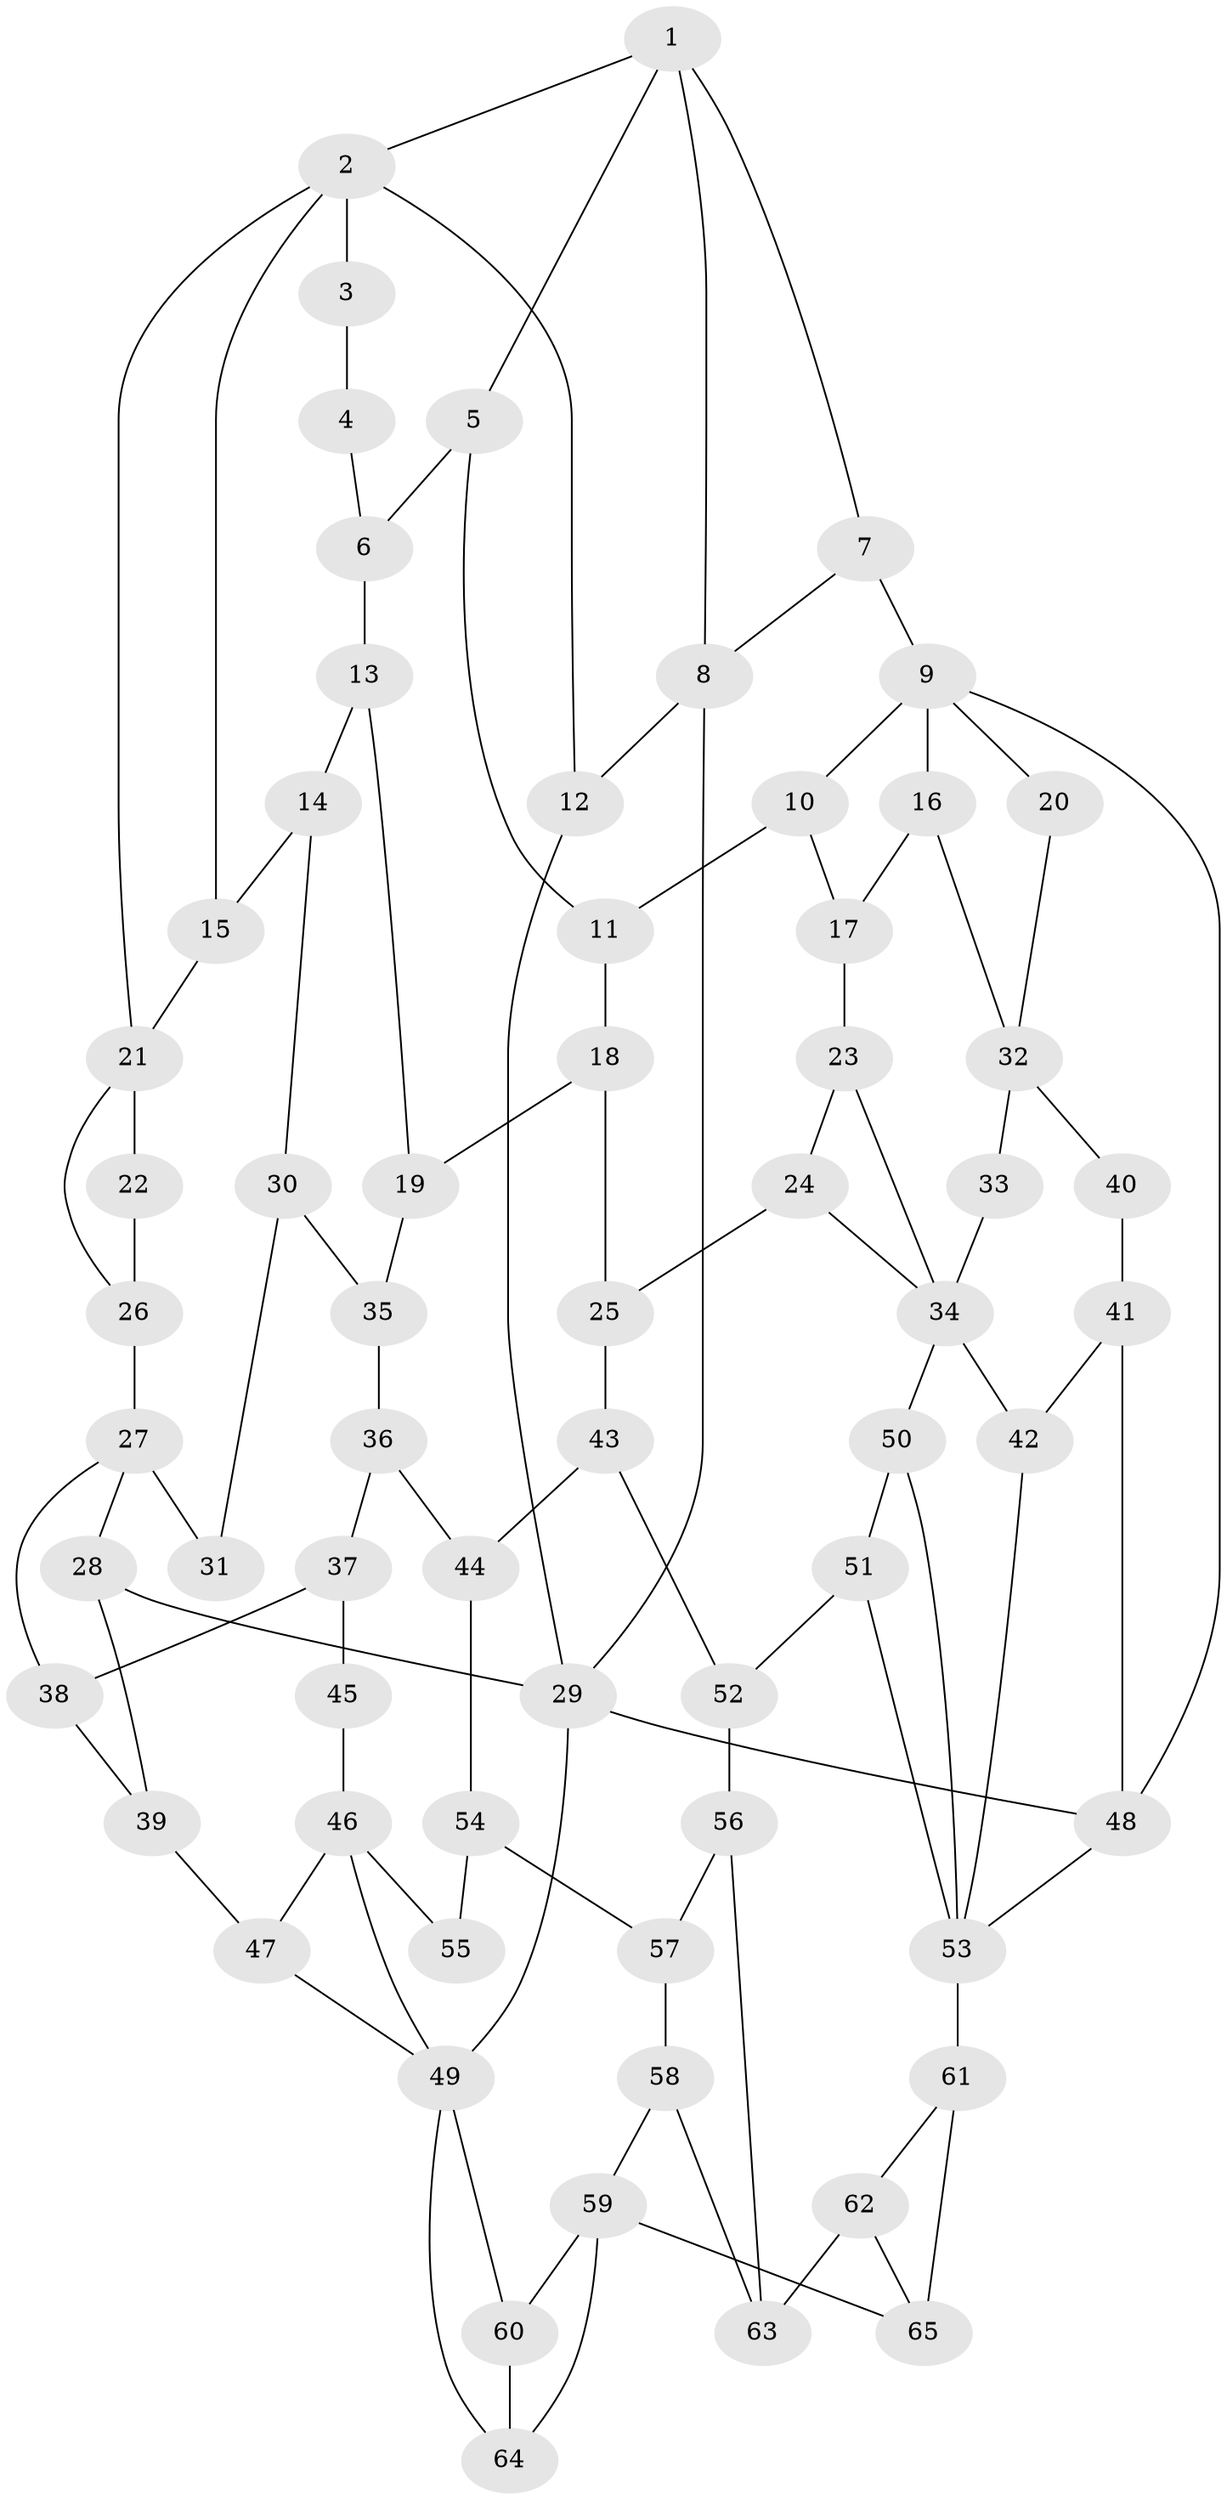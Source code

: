 // original degree distribution, {3: 0.018691588785046728, 4: 0.24299065420560748, 5: 0.5233644859813084, 6: 0.21495327102803738}
// Generated by graph-tools (version 1.1) at 2025/54/03/04/25 22:54:35]
// undirected, 65 vertices, 103 edges
graph export_dot {
  node [color=gray90,style=filled];
  1;
  2;
  3;
  4;
  5;
  6;
  7;
  8;
  9;
  10;
  11;
  12;
  13;
  14;
  15;
  16;
  17;
  18;
  19;
  20;
  21;
  22;
  23;
  24;
  25;
  26;
  27;
  28;
  29;
  30;
  31;
  32;
  33;
  34;
  35;
  36;
  37;
  38;
  39;
  40;
  41;
  42;
  43;
  44;
  45;
  46;
  47;
  48;
  49;
  50;
  51;
  52;
  53;
  54;
  55;
  56;
  57;
  58;
  59;
  60;
  61;
  62;
  63;
  64;
  65;
  1 -- 2 [weight=1.0];
  1 -- 5 [weight=1.0];
  1 -- 7 [weight=1.0];
  1 -- 8 [weight=1.0];
  2 -- 3 [weight=2.0];
  2 -- 12 [weight=1.0];
  2 -- 15 [weight=1.0];
  2 -- 21 [weight=1.0];
  3 -- 4 [weight=1.0];
  4 -- 6 [weight=1.0];
  5 -- 6 [weight=1.0];
  5 -- 11 [weight=1.0];
  6 -- 13 [weight=1.0];
  7 -- 8 [weight=1.0];
  7 -- 9 [weight=2.0];
  8 -- 12 [weight=1.0];
  8 -- 29 [weight=1.0];
  9 -- 10 [weight=1.0];
  9 -- 16 [weight=1.0];
  9 -- 20 [weight=2.0];
  9 -- 48 [weight=1.0];
  10 -- 11 [weight=1.0];
  10 -- 17 [weight=1.0];
  11 -- 18 [weight=1.0];
  12 -- 29 [weight=1.0];
  13 -- 14 [weight=1.0];
  13 -- 19 [weight=1.0];
  14 -- 15 [weight=1.0];
  14 -- 30 [weight=1.0];
  15 -- 21 [weight=1.0];
  16 -- 17 [weight=1.0];
  16 -- 32 [weight=1.0];
  17 -- 23 [weight=1.0];
  18 -- 19 [weight=1.0];
  18 -- 25 [weight=1.0];
  19 -- 35 [weight=1.0];
  20 -- 32 [weight=1.0];
  21 -- 22 [weight=3.0];
  21 -- 26 [weight=1.0];
  22 -- 26 [weight=3.0];
  23 -- 24 [weight=1.0];
  23 -- 34 [weight=1.0];
  24 -- 25 [weight=1.0];
  24 -- 34 [weight=1.0];
  25 -- 43 [weight=1.0];
  26 -- 27 [weight=2.0];
  27 -- 28 [weight=1.0];
  27 -- 31 [weight=2.0];
  27 -- 38 [weight=1.0];
  28 -- 29 [weight=1.0];
  28 -- 39 [weight=1.0];
  29 -- 48 [weight=1.0];
  29 -- 49 [weight=2.0];
  30 -- 31 [weight=1.0];
  30 -- 35 [weight=1.0];
  32 -- 33 [weight=2.0];
  32 -- 40 [weight=2.0];
  33 -- 34 [weight=2.0];
  34 -- 42 [weight=1.0];
  34 -- 50 [weight=1.0];
  35 -- 36 [weight=1.0];
  36 -- 37 [weight=1.0];
  36 -- 44 [weight=1.0];
  37 -- 38 [weight=1.0];
  37 -- 45 [weight=1.0];
  38 -- 39 [weight=1.0];
  39 -- 47 [weight=1.0];
  40 -- 41 [weight=1.0];
  41 -- 42 [weight=1.0];
  41 -- 48 [weight=1.0];
  42 -- 53 [weight=1.0];
  43 -- 44 [weight=1.0];
  43 -- 52 [weight=1.0];
  44 -- 54 [weight=1.0];
  45 -- 46 [weight=2.0];
  46 -- 47 [weight=1.0];
  46 -- 49 [weight=1.0];
  46 -- 55 [weight=2.0];
  47 -- 49 [weight=1.0];
  48 -- 53 [weight=1.0];
  49 -- 60 [weight=1.0];
  49 -- 64 [weight=1.0];
  50 -- 51 [weight=1.0];
  50 -- 53 [weight=1.0];
  51 -- 52 [weight=1.0];
  51 -- 53 [weight=1.0];
  52 -- 56 [weight=1.0];
  53 -- 61 [weight=2.0];
  54 -- 55 [weight=1.0];
  54 -- 57 [weight=1.0];
  56 -- 57 [weight=1.0];
  56 -- 63 [weight=1.0];
  57 -- 58 [weight=1.0];
  58 -- 59 [weight=1.0];
  58 -- 63 [weight=1.0];
  59 -- 60 [weight=1.0];
  59 -- 64 [weight=1.0];
  59 -- 65 [weight=2.0];
  60 -- 64 [weight=1.0];
  61 -- 62 [weight=1.0];
  61 -- 65 [weight=3.0];
  62 -- 63 [weight=1.0];
  62 -- 65 [weight=1.0];
}
